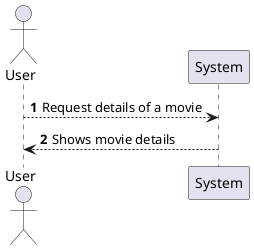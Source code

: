 @startuml
'https://plantuml.com/sequence-diagram

autonumber
actor User

User --> System: Request details of a movie
System --> User: Shows movie details



@enduml